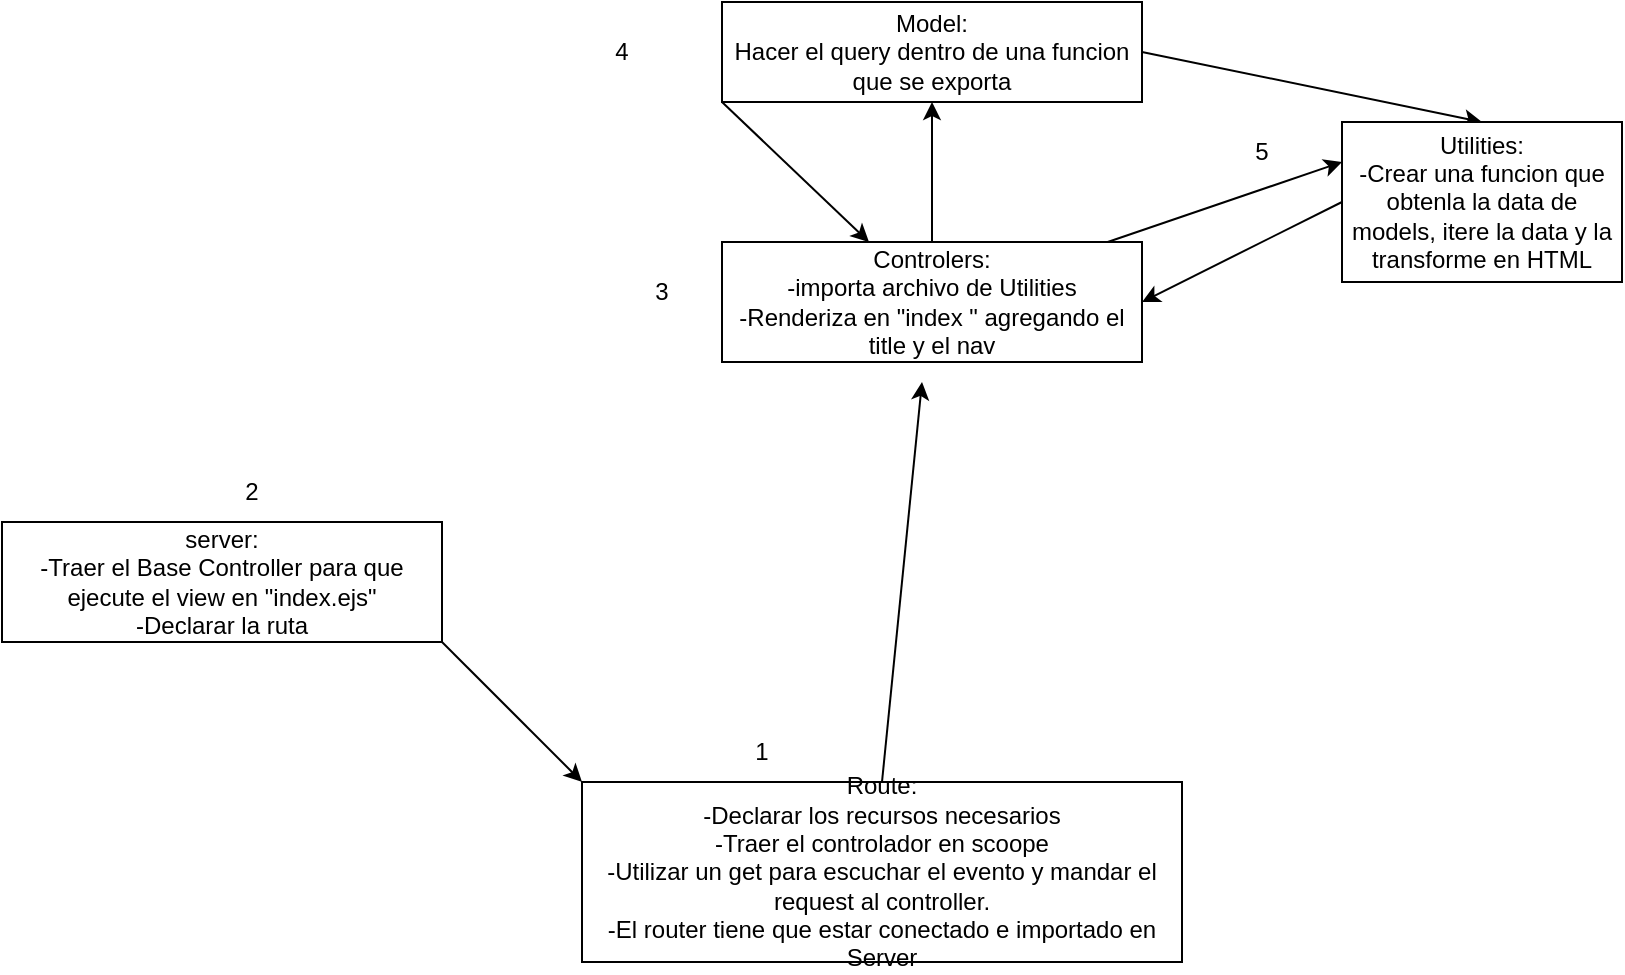<mxfile>
    <diagram id="dmiW1H8jMg3LDmMXygfS" name="Page-1">
        <mxGraphModel dx="1152" dy="516" grid="1" gridSize="10" guides="1" tooltips="1" connect="1" arrows="1" fold="1" page="1" pageScale="1" pageWidth="850" pageHeight="1100" math="0" shadow="0">
            <root>
                <mxCell id="0"/>
                <mxCell id="1" parent="0"/>
                <mxCell id="16" style="edgeStyle=none;html=1;exitX=1;exitY=1;exitDx=0;exitDy=0;entryX=0;entryY=0;entryDx=0;entryDy=0;" edge="1" parent="1" source="3" target="12">
                    <mxGeometry relative="1" as="geometry"/>
                </mxCell>
                <mxCell id="3" value="server:&lt;br&gt;-Traer el Base Controller para que ejecute el view en &quot;index.ejs&quot;&lt;br&gt;-Declarar la ruta" style="rounded=0;whiteSpace=wrap;html=1;" vertex="1" parent="1">
                    <mxGeometry x="20" y="290" width="220" height="60" as="geometry"/>
                </mxCell>
                <mxCell id="20" style="edgeStyle=none;html=1;exitX=1;exitY=0.5;exitDx=0;exitDy=0;entryX=0.5;entryY=0;entryDx=0;entryDy=0;" edge="1" parent="1" source="4" target="6">
                    <mxGeometry relative="1" as="geometry"/>
                </mxCell>
                <mxCell id="22" style="edgeStyle=none;html=1;exitX=0;exitY=1;exitDx=0;exitDy=0;" edge="1" parent="1" source="4" target="5">
                    <mxGeometry relative="1" as="geometry"/>
                </mxCell>
                <mxCell id="4" value="Model: &lt;br&gt;Hacer el query dentro de una funcion que se exporta" style="rounded=0;whiteSpace=wrap;html=1;" vertex="1" parent="1">
                    <mxGeometry x="380" y="30" width="210" height="50" as="geometry"/>
                </mxCell>
                <mxCell id="18" style="edgeStyle=none;html=1;exitX=0.5;exitY=0;exitDx=0;exitDy=0;entryX=0.5;entryY=1;entryDx=0;entryDy=0;" edge="1" parent="1" source="5" target="4">
                    <mxGeometry relative="1" as="geometry"/>
                </mxCell>
                <mxCell id="21" style="edgeStyle=none;html=1;entryX=0;entryY=0.25;entryDx=0;entryDy=0;" edge="1" parent="1" source="5" target="6">
                    <mxGeometry relative="1" as="geometry"/>
                </mxCell>
                <mxCell id="5" value="Controlers:&lt;br&gt;-importa archivo de Utilities&lt;br&gt;-Renderiza en &quot;index &quot; agregando el title y el nav" style="rounded=0;whiteSpace=wrap;html=1;" vertex="1" parent="1">
                    <mxGeometry x="380" y="150" width="210" height="60" as="geometry"/>
                </mxCell>
                <mxCell id="19" style="edgeStyle=none;html=1;exitX=0;exitY=0.5;exitDx=0;exitDy=0;entryX=1;entryY=0.5;entryDx=0;entryDy=0;" edge="1" parent="1" source="6" target="5">
                    <mxGeometry relative="1" as="geometry"/>
                </mxCell>
                <mxCell id="6" value="Utilities:&lt;br&gt;-Crear una funcion que obtenla la data de models, itere la data y la transforme en HTML" style="rounded=0;whiteSpace=wrap;html=1;" vertex="1" parent="1">
                    <mxGeometry x="690" y="90" width="140" height="80" as="geometry"/>
                </mxCell>
                <mxCell id="8" value="4" style="text;html=1;align=center;verticalAlign=middle;whiteSpace=wrap;rounded=0;" vertex="1" parent="1">
                    <mxGeometry x="300" y="40" width="60" height="30" as="geometry"/>
                </mxCell>
                <mxCell id="9" value="3" style="text;html=1;align=center;verticalAlign=middle;whiteSpace=wrap;rounded=0;" vertex="1" parent="1">
                    <mxGeometry x="320" y="160" width="60" height="30" as="geometry"/>
                </mxCell>
                <mxCell id="10" value="2" style="text;html=1;align=center;verticalAlign=middle;whiteSpace=wrap;rounded=0;" vertex="1" parent="1">
                    <mxGeometry x="115" y="260" width="60" height="30" as="geometry"/>
                </mxCell>
                <mxCell id="11" value="5" style="text;html=1;align=center;verticalAlign=middle;whiteSpace=wrap;rounded=0;" vertex="1" parent="1">
                    <mxGeometry x="620" y="90" width="60" height="30" as="geometry"/>
                </mxCell>
                <mxCell id="17" style="edgeStyle=none;html=1;exitX=0.5;exitY=0;exitDx=0;exitDy=0;" edge="1" parent="1" source="12">
                    <mxGeometry relative="1" as="geometry">
                        <mxPoint x="480" y="220" as="targetPoint"/>
                    </mxGeometry>
                </mxCell>
                <mxCell id="12" value="Route: &lt;br&gt;-Declarar los recursos necesarios&lt;br&gt;-Traer el controlador en scoope&lt;br&gt;-Utilizar un get para escuchar el evento y mandar el request al controller.&lt;br&gt;-El router tiene que estar conectado e importado en Server" style="rounded=0;whiteSpace=wrap;html=1;" vertex="1" parent="1">
                    <mxGeometry x="310" y="420" width="300" height="90" as="geometry"/>
                </mxCell>
                <mxCell id="13" value="1" style="text;html=1;align=center;verticalAlign=middle;whiteSpace=wrap;rounded=0;" vertex="1" parent="1">
                    <mxGeometry x="370" y="390" width="60" height="30" as="geometry"/>
                </mxCell>
            </root>
        </mxGraphModel>
    </diagram>
</mxfile>
